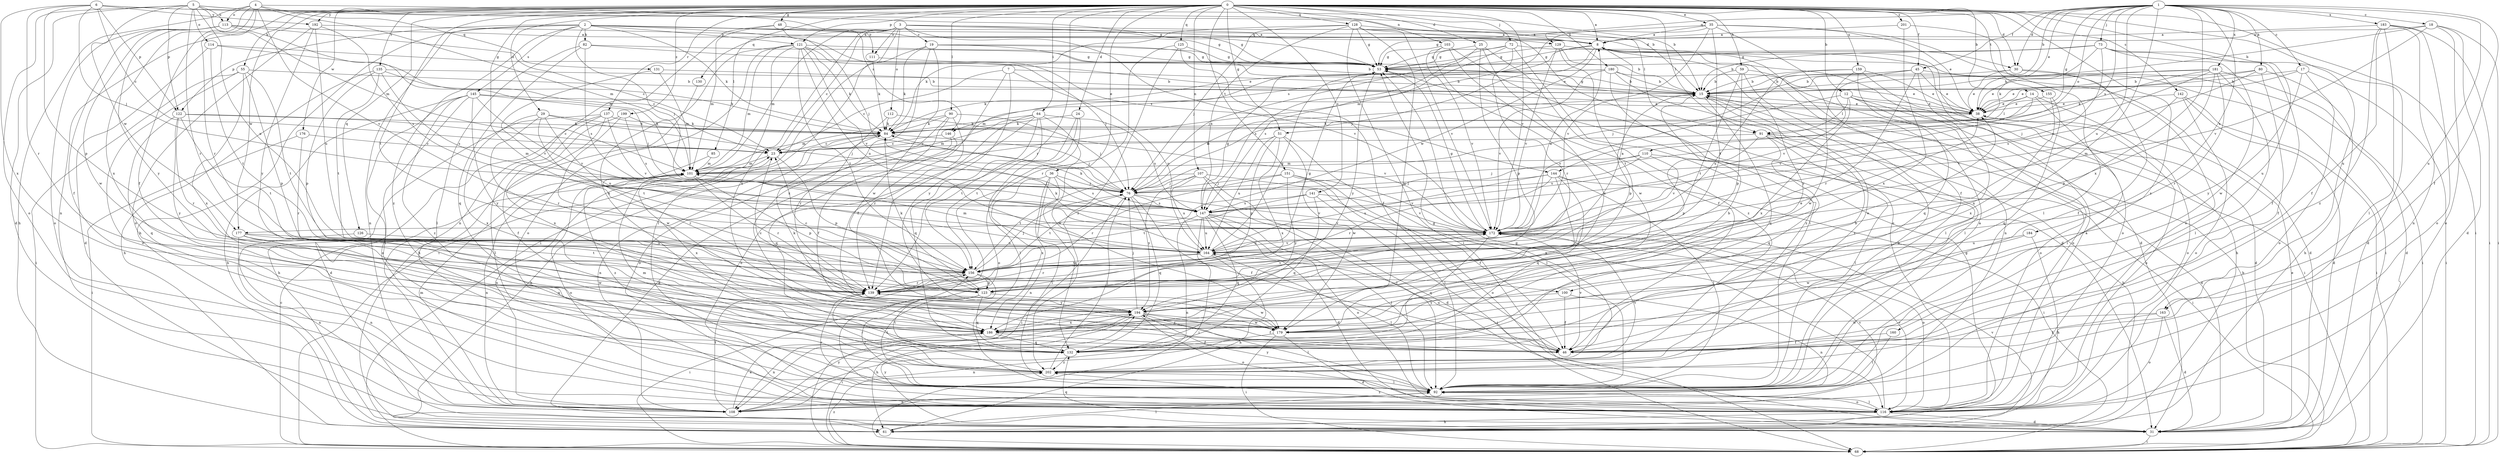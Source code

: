 strict digraph  {
0;
1;
2;
3;
4;
5;
6;
7;
8;
12;
14;
15;
17;
18;
19;
23;
24;
25;
29;
30;
31;
35;
36;
38;
45;
46;
48;
51;
53;
55;
59;
61;
64;
68;
72;
73;
76;
80;
82;
84;
85;
90;
91;
92;
100;
101;
103;
107;
108;
110;
111;
112;
113;
114;
116;
121;
122;
123;
125;
126;
128;
129;
130;
131;
132;
135;
137;
139;
141;
142;
144;
145;
146;
147;
151;
155;
156;
159;
160;
163;
164;
172;
176;
177;
179;
180;
181;
183;
184;
186;
192;
194;
199;
201;
202;
0 -> 8  [label=a];
0 -> 12  [label=b];
0 -> 14  [label=b];
0 -> 24  [label=d];
0 -> 25  [label=d];
0 -> 29  [label=d];
0 -> 30  [label=d];
0 -> 35  [label=e];
0 -> 36  [label=e];
0 -> 45  [label=f];
0 -> 48  [label=g];
0 -> 51  [label=g];
0 -> 55  [label=h];
0 -> 59  [label=h];
0 -> 64  [label=i];
0 -> 68  [label=i];
0 -> 72  [label=j];
0 -> 85  [label=l];
0 -> 90  [label=l];
0 -> 91  [label=l];
0 -> 100  [label=m];
0 -> 103  [label=n];
0 -> 107  [label=n];
0 -> 108  [label=n];
0 -> 121  [label=p];
0 -> 125  [label=q];
0 -> 126  [label=q];
0 -> 128  [label=q];
0 -> 135  [label=r];
0 -> 137  [label=r];
0 -> 139  [label=r];
0 -> 141  [label=s];
0 -> 142  [label=s];
0 -> 151  [label=t];
0 -> 155  [label=t];
0 -> 156  [label=t];
0 -> 159  [label=u];
0 -> 160  [label=u];
0 -> 163  [label=u];
0 -> 172  [label=v];
0 -> 176  [label=w];
0 -> 177  [label=w];
0 -> 180  [label=x];
0 -> 192  [label=y];
0 -> 199  [label=z];
0 -> 201  [label=z];
0 -> 202  [label=z];
1 -> 15  [label=b];
1 -> 17  [label=c];
1 -> 18  [label=c];
1 -> 30  [label=d];
1 -> 38  [label=e];
1 -> 45  [label=f];
1 -> 46  [label=f];
1 -> 51  [label=g];
1 -> 73  [label=j];
1 -> 80  [label=k];
1 -> 100  [label=m];
1 -> 110  [label=o];
1 -> 129  [label=q];
1 -> 144  [label=s];
1 -> 163  [label=u];
1 -> 164  [label=u];
1 -> 181  [label=x];
1 -> 183  [label=x];
1 -> 184  [label=x];
1 -> 186  [label=x];
2 -> 8  [label=a];
2 -> 53  [label=g];
2 -> 61  [label=h];
2 -> 76  [label=j];
2 -> 82  [label=k];
2 -> 84  [label=k];
2 -> 108  [label=n];
2 -> 111  [label=o];
2 -> 121  [label=p];
2 -> 122  [label=p];
2 -> 144  [label=s];
2 -> 145  [label=s];
2 -> 202  [label=z];
3 -> 19  [label=c];
3 -> 23  [label=c];
3 -> 30  [label=d];
3 -> 53  [label=g];
3 -> 68  [label=i];
3 -> 101  [label=m];
3 -> 111  [label=o];
3 -> 112  [label=o];
3 -> 129  [label=q];
3 -> 130  [label=q];
3 -> 172  [label=v];
3 -> 186  [label=x];
4 -> 46  [label=f];
4 -> 61  [label=h];
4 -> 101  [label=m];
4 -> 113  [label=o];
4 -> 131  [label=q];
4 -> 139  [label=r];
4 -> 146  [label=s];
4 -> 172  [label=v];
4 -> 186  [label=x];
5 -> 15  [label=b];
5 -> 31  [label=d];
5 -> 53  [label=g];
5 -> 101  [label=m];
5 -> 113  [label=o];
5 -> 114  [label=o];
5 -> 116  [label=o];
5 -> 122  [label=p];
5 -> 139  [label=r];
5 -> 164  [label=u];
5 -> 177  [label=w];
6 -> 15  [label=b];
6 -> 23  [label=c];
6 -> 76  [label=j];
6 -> 91  [label=l];
6 -> 122  [label=p];
6 -> 123  [label=p];
6 -> 139  [label=r];
6 -> 186  [label=x];
6 -> 192  [label=y];
7 -> 15  [label=b];
7 -> 23  [label=c];
7 -> 46  [label=f];
7 -> 164  [label=u];
7 -> 194  [label=y];
8 -> 53  [label=g];
8 -> 76  [label=j];
8 -> 116  [label=o];
8 -> 146  [label=s];
8 -> 177  [label=w];
8 -> 194  [label=y];
12 -> 31  [label=d];
12 -> 38  [label=e];
12 -> 68  [label=i];
12 -> 91  [label=l];
12 -> 116  [label=o];
12 -> 172  [label=v];
12 -> 186  [label=x];
14 -> 38  [label=e];
14 -> 91  [label=l];
14 -> 92  [label=l];
14 -> 116  [label=o];
14 -> 172  [label=v];
15 -> 38  [label=e];
15 -> 53  [label=g];
15 -> 123  [label=p];
15 -> 132  [label=q];
15 -> 202  [label=z];
17 -> 15  [label=b];
17 -> 38  [label=e];
17 -> 68  [label=i];
17 -> 116  [label=o];
17 -> 194  [label=y];
18 -> 8  [label=a];
18 -> 15  [label=b];
18 -> 31  [label=d];
18 -> 68  [label=i];
18 -> 116  [label=o];
18 -> 172  [label=v];
19 -> 15  [label=b];
19 -> 38  [label=e];
19 -> 53  [label=g];
19 -> 68  [label=i];
19 -> 84  [label=k];
19 -> 179  [label=w];
19 -> 186  [label=x];
23 -> 101  [label=m];
23 -> 108  [label=n];
23 -> 123  [label=p];
24 -> 84  [label=k];
24 -> 92  [label=l];
24 -> 116  [label=o];
24 -> 156  [label=t];
25 -> 53  [label=g];
25 -> 123  [label=p];
25 -> 147  [label=s];
25 -> 186  [label=x];
25 -> 202  [label=z];
29 -> 76  [label=j];
29 -> 84  [label=k];
29 -> 139  [label=r];
29 -> 156  [label=t];
29 -> 164  [label=u];
29 -> 186  [label=x];
30 -> 15  [label=b];
30 -> 38  [label=e];
30 -> 46  [label=f];
30 -> 68  [label=i];
31 -> 38  [label=e];
31 -> 68  [label=i];
31 -> 132  [label=q];
31 -> 194  [label=y];
35 -> 8  [label=a];
35 -> 38  [label=e];
35 -> 46  [label=f];
35 -> 53  [label=g];
35 -> 101  [label=m];
35 -> 116  [label=o];
35 -> 156  [label=t];
35 -> 172  [label=v];
36 -> 76  [label=j];
36 -> 92  [label=l];
36 -> 108  [label=n];
36 -> 132  [label=q];
36 -> 147  [label=s];
36 -> 186  [label=x];
38 -> 84  [label=k];
38 -> 116  [label=o];
45 -> 15  [label=b];
45 -> 31  [label=d];
45 -> 38  [label=e];
45 -> 76  [label=j];
45 -> 139  [label=r];
45 -> 172  [label=v];
45 -> 186  [label=x];
46 -> 15  [label=b];
46 -> 139  [label=r];
46 -> 164  [label=u];
46 -> 172  [label=v];
48 -> 8  [label=a];
48 -> 76  [label=j];
48 -> 101  [label=m];
48 -> 108  [label=n];
51 -> 23  [label=c];
51 -> 92  [label=l];
51 -> 123  [label=p];
51 -> 164  [label=u];
51 -> 179  [label=w];
51 -> 186  [label=x];
53 -> 15  [label=b];
53 -> 194  [label=y];
55 -> 15  [label=b];
55 -> 68  [label=i];
55 -> 116  [label=o];
55 -> 123  [label=p];
55 -> 156  [label=t];
55 -> 186  [label=x];
59 -> 15  [label=b];
59 -> 92  [label=l];
59 -> 116  [label=o];
59 -> 123  [label=p];
59 -> 156  [label=t];
61 -> 53  [label=g];
61 -> 92  [label=l];
61 -> 172  [label=v];
64 -> 84  [label=k];
64 -> 101  [label=m];
64 -> 116  [label=o];
64 -> 132  [label=q];
64 -> 139  [label=r];
64 -> 147  [label=s];
64 -> 156  [label=t];
64 -> 179  [label=w];
68 -> 15  [label=b];
68 -> 23  [label=c];
68 -> 202  [label=z];
72 -> 31  [label=d];
72 -> 53  [label=g];
72 -> 76  [label=j];
72 -> 92  [label=l];
72 -> 139  [label=r];
72 -> 147  [label=s];
73 -> 15  [label=b];
73 -> 31  [label=d];
73 -> 46  [label=f];
73 -> 53  [label=g];
73 -> 84  [label=k];
73 -> 147  [label=s];
73 -> 179  [label=w];
76 -> 15  [label=b];
76 -> 46  [label=f];
76 -> 68  [label=i];
76 -> 132  [label=q];
76 -> 147  [label=s];
76 -> 156  [label=t];
76 -> 172  [label=v];
80 -> 15  [label=b];
80 -> 38  [label=e];
80 -> 46  [label=f];
80 -> 61  [label=h];
80 -> 147  [label=s];
82 -> 38  [label=e];
82 -> 53  [label=g];
82 -> 92  [label=l];
82 -> 132  [label=q];
82 -> 147  [label=s];
84 -> 23  [label=c];
84 -> 61  [label=h];
84 -> 76  [label=j];
84 -> 108  [label=n];
85 -> 101  [label=m];
85 -> 139  [label=r];
90 -> 46  [label=f];
90 -> 76  [label=j];
90 -> 84  [label=k];
90 -> 101  [label=m];
90 -> 116  [label=o];
90 -> 139  [label=r];
91 -> 23  [label=c];
91 -> 31  [label=d];
91 -> 61  [label=h];
91 -> 92  [label=l];
91 -> 123  [label=p];
91 -> 132  [label=q];
92 -> 8  [label=a];
92 -> 15  [label=b];
92 -> 108  [label=n];
92 -> 116  [label=o];
92 -> 139  [label=r];
92 -> 194  [label=y];
100 -> 46  [label=f];
100 -> 108  [label=n];
100 -> 194  [label=y];
101 -> 76  [label=j];
101 -> 108  [label=n];
101 -> 116  [label=o];
101 -> 123  [label=p];
101 -> 139  [label=r];
101 -> 186  [label=x];
101 -> 202  [label=z];
103 -> 31  [label=d];
103 -> 46  [label=f];
103 -> 53  [label=g];
103 -> 172  [label=v];
103 -> 179  [label=w];
107 -> 31  [label=d];
107 -> 46  [label=f];
107 -> 76  [label=j];
107 -> 92  [label=l];
107 -> 156  [label=t];
107 -> 164  [label=u];
107 -> 194  [label=y];
108 -> 101  [label=m];
108 -> 156  [label=t];
108 -> 172  [label=v];
108 -> 186  [label=x];
108 -> 194  [label=y];
110 -> 68  [label=i];
110 -> 76  [label=j];
110 -> 101  [label=m];
110 -> 147  [label=s];
110 -> 172  [label=v];
111 -> 15  [label=b];
111 -> 84  [label=k];
112 -> 84  [label=k];
112 -> 139  [label=r];
112 -> 172  [label=v];
113 -> 8  [label=a];
113 -> 23  [label=c];
113 -> 46  [label=f];
113 -> 101  [label=m];
113 -> 116  [label=o];
113 -> 179  [label=w];
113 -> 194  [label=y];
114 -> 23  [label=c];
114 -> 31  [label=d];
114 -> 53  [label=g];
114 -> 156  [label=t];
116 -> 8  [label=a];
116 -> 31  [label=d];
116 -> 53  [label=g];
116 -> 61  [label=h];
116 -> 92  [label=l];
116 -> 172  [label=v];
116 -> 202  [label=z];
121 -> 53  [label=g];
121 -> 76  [label=j];
121 -> 84  [label=k];
121 -> 92  [label=l];
121 -> 101  [label=m];
121 -> 116  [label=o];
121 -> 156  [label=t];
121 -> 164  [label=u];
121 -> 172  [label=v];
121 -> 186  [label=x];
122 -> 23  [label=c];
122 -> 84  [label=k];
122 -> 132  [label=q];
122 -> 139  [label=r];
122 -> 156  [label=t];
122 -> 194  [label=y];
123 -> 23  [label=c];
123 -> 68  [label=i];
123 -> 84  [label=k];
123 -> 92  [label=l];
123 -> 132  [label=q];
123 -> 172  [label=v];
123 -> 179  [label=w];
125 -> 46  [label=f];
125 -> 53  [label=g];
125 -> 139  [label=r];
125 -> 202  [label=z];
126 -> 108  [label=n];
126 -> 164  [label=u];
128 -> 8  [label=a];
128 -> 53  [label=g];
128 -> 68  [label=i];
128 -> 76  [label=j];
128 -> 84  [label=k];
128 -> 116  [label=o];
128 -> 147  [label=s];
128 -> 172  [label=v];
128 -> 179  [label=w];
129 -> 53  [label=g];
129 -> 68  [label=i];
129 -> 108  [label=n];
129 -> 156  [label=t];
129 -> 172  [label=v];
130 -> 61  [label=h];
131 -> 15  [label=b];
131 -> 101  [label=m];
131 -> 172  [label=v];
132 -> 202  [label=z];
135 -> 15  [label=b];
135 -> 61  [label=h];
135 -> 84  [label=k];
135 -> 123  [label=p];
135 -> 147  [label=s];
135 -> 156  [label=t];
137 -> 31  [label=d];
137 -> 61  [label=h];
137 -> 84  [label=k];
137 -> 92  [label=l];
137 -> 172  [label=v];
137 -> 186  [label=x];
139 -> 38  [label=e];
139 -> 194  [label=y];
141 -> 68  [label=i];
141 -> 132  [label=q];
141 -> 147  [label=s];
141 -> 156  [label=t];
141 -> 172  [label=v];
142 -> 31  [label=d];
142 -> 38  [label=e];
142 -> 68  [label=i];
142 -> 116  [label=o];
142 -> 172  [label=v];
144 -> 68  [label=i];
144 -> 76  [label=j];
144 -> 92  [label=l];
144 -> 132  [label=q];
144 -> 139  [label=r];
144 -> 164  [label=u];
144 -> 186  [label=x];
145 -> 38  [label=e];
145 -> 61  [label=h];
145 -> 76  [label=j];
145 -> 92  [label=l];
145 -> 116  [label=o];
145 -> 172  [label=v];
145 -> 194  [label=y];
145 -> 202  [label=z];
146 -> 23  [label=c];
146 -> 31  [label=d];
146 -> 132  [label=q];
147 -> 31  [label=d];
147 -> 53  [label=g];
147 -> 68  [label=i];
147 -> 84  [label=k];
147 -> 92  [label=l];
147 -> 108  [label=n];
147 -> 116  [label=o];
147 -> 132  [label=q];
147 -> 164  [label=u];
147 -> 172  [label=v];
151 -> 76  [label=j];
151 -> 92  [label=l];
151 -> 116  [label=o];
151 -> 139  [label=r];
151 -> 172  [label=v];
151 -> 194  [label=y];
155 -> 38  [label=e];
155 -> 132  [label=q];
155 -> 186  [label=x];
156 -> 53  [label=g];
156 -> 76  [label=j];
156 -> 92  [label=l];
156 -> 123  [label=p];
156 -> 139  [label=r];
159 -> 15  [label=b];
159 -> 38  [label=e];
159 -> 61  [label=h];
159 -> 132  [label=q];
159 -> 164  [label=u];
159 -> 179  [label=w];
160 -> 46  [label=f];
160 -> 92  [label=l];
163 -> 31  [label=d];
163 -> 46  [label=f];
163 -> 116  [label=o];
163 -> 179  [label=w];
164 -> 8  [label=a];
164 -> 53  [label=g];
164 -> 61  [label=h];
164 -> 84  [label=k];
164 -> 92  [label=l];
164 -> 101  [label=m];
164 -> 139  [label=r];
164 -> 156  [label=t];
164 -> 172  [label=v];
172 -> 8  [label=a];
172 -> 53  [label=g];
172 -> 116  [label=o];
172 -> 132  [label=q];
172 -> 164  [label=u];
176 -> 23  [label=c];
176 -> 68  [label=i];
176 -> 139  [label=r];
177 -> 108  [label=n];
177 -> 132  [label=q];
177 -> 156  [label=t];
177 -> 164  [label=u];
177 -> 179  [label=w];
179 -> 15  [label=b];
179 -> 31  [label=d];
179 -> 68  [label=i];
179 -> 84  [label=k];
179 -> 108  [label=n];
180 -> 15  [label=b];
180 -> 38  [label=e];
180 -> 84  [label=k];
180 -> 92  [label=l];
180 -> 101  [label=m];
180 -> 172  [label=v];
180 -> 202  [label=z];
181 -> 15  [label=b];
181 -> 31  [label=d];
181 -> 38  [label=e];
181 -> 76  [label=j];
181 -> 84  [label=k];
181 -> 92  [label=l];
181 -> 123  [label=p];
181 -> 139  [label=r];
183 -> 8  [label=a];
183 -> 46  [label=f];
183 -> 68  [label=i];
183 -> 92  [label=l];
183 -> 108  [label=n];
183 -> 116  [label=o];
183 -> 202  [label=z];
184 -> 61  [label=h];
184 -> 164  [label=u];
184 -> 179  [label=w];
186 -> 46  [label=f];
186 -> 108  [label=n];
186 -> 132  [label=q];
192 -> 8  [label=a];
192 -> 116  [label=o];
192 -> 147  [label=s];
192 -> 164  [label=u];
192 -> 194  [label=y];
194 -> 23  [label=c];
194 -> 38  [label=e];
194 -> 46  [label=f];
194 -> 61  [label=h];
194 -> 68  [label=i];
194 -> 76  [label=j];
194 -> 92  [label=l];
194 -> 116  [label=o];
194 -> 179  [label=w];
194 -> 186  [label=x];
199 -> 46  [label=f];
199 -> 84  [label=k];
199 -> 147  [label=s];
199 -> 179  [label=w];
201 -> 8  [label=a];
201 -> 92  [label=l];
201 -> 186  [label=x];
202 -> 53  [label=g];
202 -> 76  [label=j];
202 -> 92  [label=l];
202 -> 101  [label=m];
202 -> 139  [label=r];
202 -> 156  [label=t];
202 -> 172  [label=v];
}

